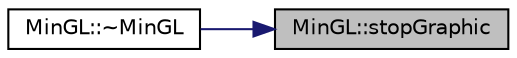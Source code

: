 digraph "MinGL::stopGraphic"
{
 // LATEX_PDF_SIZE
  edge [fontname="Helvetica",fontsize="10",labelfontname="Helvetica",labelfontsize="10"];
  node [fontname="Helvetica",fontsize="10",shape=record];
  rankdir="RL";
  Node1 [label="MinGL::stopGraphic",height=0.2,width=0.4,color="black", fillcolor="grey75", style="filled", fontcolor="black",tooltip="Ferme la fenêtre et minGL proprement."];
  Node1 -> Node2 [dir="back",color="midnightblue",fontsize="10",style="solid",fontname="Helvetica"];
  Node2 [label="MinGL::~MinGL",height=0.2,width=0.4,color="black", fillcolor="white", style="filled",URL="$class_min_g_l.html#a0f84e59dd311785a7e6da848abd5d188",tooltip="Destructeur de la classe MinGL."];
}
